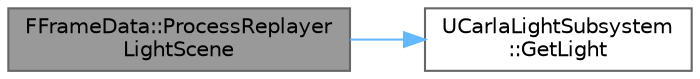 digraph "FFrameData::ProcessReplayerLightScene"
{
 // INTERACTIVE_SVG=YES
 // LATEX_PDF_SIZE
  bgcolor="transparent";
  edge [fontname=Helvetica,fontsize=10,labelfontname=Helvetica,labelfontsize=10];
  node [fontname=Helvetica,fontsize=10,shape=box,height=0.2,width=0.4];
  rankdir="LR";
  Node1 [id="Node000001",label="FFrameData::ProcessReplayer\lLightScene",height=0.2,width=0.4,color="gray40", fillcolor="grey60", style="filled", fontcolor="black",tooltip=" "];
  Node1 -> Node2 [id="edge1_Node000001_Node000002",color="steelblue1",style="solid",tooltip=" "];
  Node2 [id="Node000002",label="UCarlaLightSubsystem\l::GetLight",height=0.2,width=0.4,color="grey40", fillcolor="white", style="filled",URL="$db/df0/classUCarlaLightSubsystem.html#af5df2e77d6d08c3707939d17276a6706",tooltip=" "];
}
